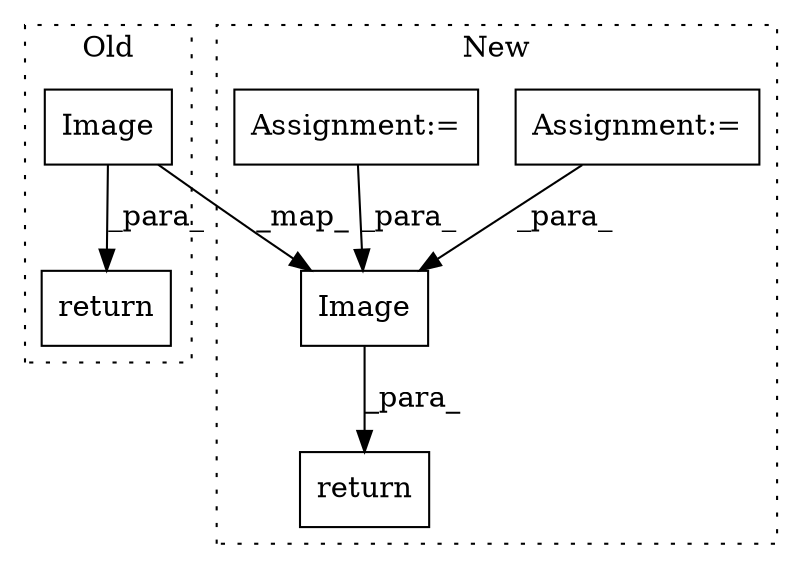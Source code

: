 digraph G {
subgraph cluster0 {
1 [label="Image" a="32" s="14604,14691" l="6,1" shape="box"];
5 [label="return" a="41" s="14597" l="7" shape="box"];
label = "Old";
style="dotted";
}
subgraph cluster1 {
2 [label="Image" a="32" s="15188,15218" l="6,1" shape="box"];
3 [label="Assignment:=" a="7" s="15148" l="2" shape="box"];
4 [label="Assignment:=" a="7" s="15068" l="1" shape="box"];
6 [label="return" a="41" s="15181" l="7" shape="box"];
label = "New";
style="dotted";
}
1 -> 5 [label="_para_"];
1 -> 2 [label="_map_"];
2 -> 6 [label="_para_"];
3 -> 2 [label="_para_"];
4 -> 2 [label="_para_"];
}